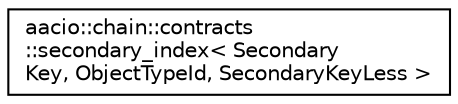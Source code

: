 digraph "Graphical Class Hierarchy"
{
  edge [fontname="Helvetica",fontsize="10",labelfontname="Helvetica",labelfontsize="10"];
  node [fontname="Helvetica",fontsize="10",shape=record];
  rankdir="LR";
  Node0 [label="aacio::chain::contracts\l::secondary_index\< Secondary\lKey, ObjectTypeId, SecondaryKeyLess \>",height=0.2,width=0.4,color="black", fillcolor="white", style="filled",URL="$structaacio_1_1chain_1_1contracts_1_1secondary__index.html"];
}
